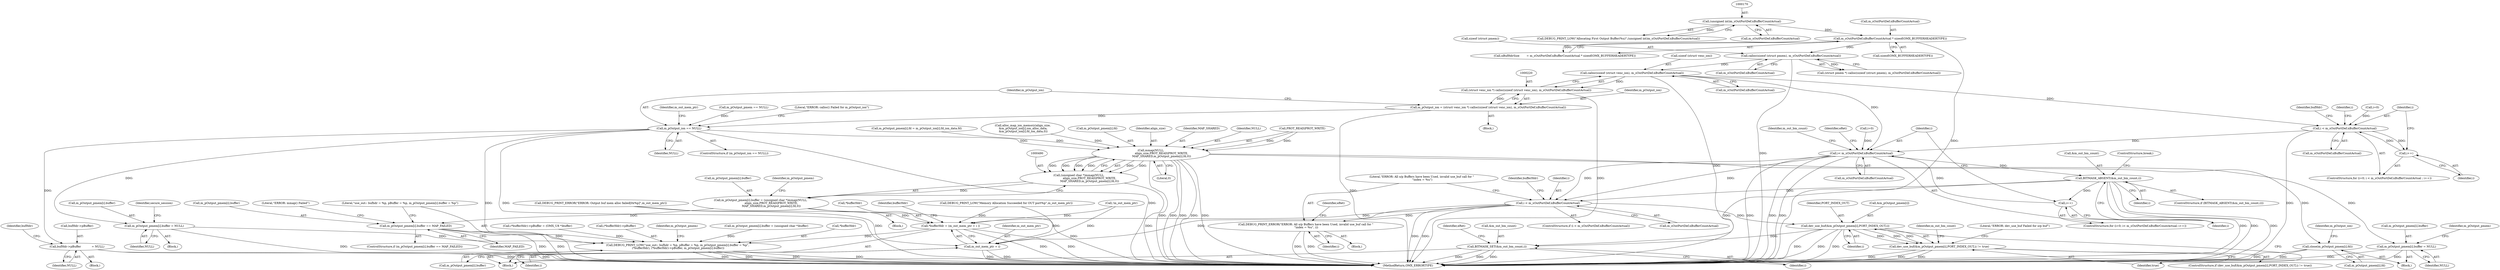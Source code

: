 digraph "0_Android_7558d03e6498e970b761aa44fff6b2c659202d95_2@API" {
"1000221" [label="(Call,calloc(sizeof (struct venc_ion), m_sOutPortDef.nBufferCountActual))"];
"1000202" [label="(Call,calloc(sizeof (struct pmem), m_sOutPortDef.nBufferCountActual))"];
"1000176" [label="(Call,m_sOutPortDef.nBufferCountActual * sizeof(OMX_BUFFERHEADERTYPE))"];
"1000169" [label="(Call,(unsigned int)m_sOutPortDef.nBufferCountActual)"];
"1000219" [label="(Call,(struct venc_ion *) calloc(sizeof (struct venc_ion), m_sOutPortDef.nBufferCountActual))"];
"1000217" [label="(Call,m_pOutput_ion = (struct venc_ion *) calloc(sizeof (struct venc_ion), m_sOutPortDef.nBufferCountActual))"];
"1000228" [label="(Call,m_pOutput_ion == NULL)"];
"1000290" [label="(Call,bufHdr->pBuffer            = NULL)"];
"1000472" [label="(Call,m_pOutput_pmem[i].buffer = NULL)"];
"1000609" [label="(Call,DEBUG_PRINT_LOW(\"use_out:: bufhdr = %p, pBuffer = %p, m_pOutput_pmem[i].buffer = %p\",\n (*bufferHdr), (*bufferHdr)->pBuffer, m_pOutput_pmem[i].buffer))"];
"1000491" [label="(Call,mmap(NULL,\n                        align_size,PROT_READ|PROT_WRITE,\n                        MAP_SHARED,m_pOutput_pmem[i].fd,0))"];
"1000489" [label="(Call,(unsigned char *)mmap(NULL,\n                        align_size,PROT_READ|PROT_WRITE,\n                        MAP_SHARED,m_pOutput_pmem[i].fd,0))"];
"1000483" [label="(Call,m_pOutput_pmem[i].buffer = (unsigned char *)mmap(NULL,\n                        align_size,PROT_READ|PROT_WRITE,\n                        MAP_SHARED,m_pOutput_pmem[i].fd,0))"];
"1000505" [label="(Call,m_pOutput_pmem[i].buffer == MAP_FAILED)"];
"1000515" [label="(Call,m_pOutput_pmem[i].buffer = NULL)"];
"1000522" [label="(Call,close(m_pOutput_pmem[i].fd))"];
"1000249" [label="(Call,i < m_sOutPortDef.nBufferCountActual)"];
"1000254" [label="(Call,i++)"];
"1000344" [label="(Call,i< m_sOutPortDef.nBufferCountActual)"];
"1000353" [label="(Call,BITMASK_ABSENT(&m_out_bm_count,i))"];
"1000349" [label="(Call,i++)"];
"1000365" [label="(Call,i < m_sOutPortDef.nBufferCountActual)"];
"1000371" [label="(Call,*bufferHdr = (m_out_mem_ptr + i ))"];
"1000374" [label="(Call,m_out_mem_ptr + i)"];
"1000624" [label="(Call,dev_use_buf(&m_pOutput_pmem[i],PORT_INDEX_OUT,i))"];
"1000623" [label="(Call,dev_use_buf(&m_pOutput_pmem[i],PORT_INDEX_OUT,i) != true)"];
"1000637" [label="(Call,BITMASK_SET(&m_out_bm_count,i))"];
"1000643" [label="(Call,DEBUG_PRINT_ERROR(\"ERROR: All o/p Buffers have been Used, invalid use_buf call for \"\n \"index = %u\", i))"];
"1000624" [label="(Call,dev_use_buf(&m_pOutput_pmem[i],PORT_INDEX_OUT,i))"];
"1000219" [label="(Call,(struct venc_ion *) calloc(sizeof (struct venc_ion), m_sOutPortDef.nBufferCountActual))"];
"1000611" [label="(Call,*bufferHdr)"];
"1000249" [label="(Call,i < m_sOutPortDef.nBufferCountActual)"];
"1000644" [label="(Literal,\"ERROR: All o/p Buffers have been Used, invalid use_buf call for \"\n \"index = %u\")"];
"1000245" [label="(ControlStructure,for (i=0; i < m_sOutPortDef.nBufferCountActual ; i++))"];
"1000478" [label="(Identifier,NULL)"];
"1000371" [label="(Call,*bufferHdr = (m_out_mem_ptr + i ))"];
"1000645" [label="(Identifier,i)"];
"1000482" [label="(Block,)"];
"1000484" [label="(Call,m_pOutput_pmem[i].buffer)"];
"1000250" [label="(Identifier,i)"];
"1000639" [label="(Identifier,m_out_bm_count)"];
"1000176" [label="(Call,m_sOutPortDef.nBufferCountActual * sizeof(OMX_BUFFERHEADERTYPE))"];
"1000498" [label="(Call,m_pOutput_pmem[i].fd)"];
"1000394" [label="(Block,)"];
"1000229" [label="(Identifier,m_pOutput_ion)"];
"1000291" [label="(Call,bufHdr->pBuffer)"];
"1000473" [label="(Call,m_pOutput_pmem[i].buffer)"];
"1000377" [label="(Call,(*bufferHdr)->pBuffer = (OMX_U8 *)buffer)"];
"1000514" [label="(Literal,\"ERROR: mmap() Failed\")"];
"1000625" [label="(Call,&m_pOutput_pmem[i])"];
"1000254" [label="(Call,i++)"];
"1000345" [label="(Identifier,i)"];
"1000504" [label="(ControlStructure,if (m_pOutput_pmem[i].buffer == MAP_FAILED))"];
"1000230" [label="(Identifier,NULL)"];
"1000366" [label="(Identifier,i)"];
"1000222" [label="(Call,sizeof (struct venc_ion))"];
"1000344" [label="(Call,i< m_sOutPortDef.nBufferCountActual)"];
"1000349" [label="(Call,i++)"];
"1000512" [label="(Block,)"];
"1000508" [label="(Identifier,m_pOutput_pmem)"];
"1000356" [label="(Identifier,i)"];
"1000380" [label="(Identifier,bufferHdr)"];
"1000228" [label="(Call,m_pOutput_ion == NULL)"];
"1000515" [label="(Call,m_pOutput_pmem[i].buffer = NULL)"];
"1000361" [label="(Identifier,eRet)"];
"1000493" [label="(Identifier,align_size)"];
"1000531" [label="(Identifier,m_pOutput_ion)"];
"1000522" [label="(Call,close(m_pOutput_pmem[i].fd))"];
"1000613" [label="(Call,(*bufferHdr)->pBuffer)"];
"1000497" [label="(Identifier,MAP_SHARED)"];
"1000627" [label="(Identifier,m_pOutput_pmem)"];
"1000374" [label="(Call,m_out_mem_ptr + i)"];
"1000629" [label="(Identifier,PORT_INDEX_OUT)"];
"1000340" [label="(ControlStructure,for (i=0; i< m_sOutPortDef.nBufferCountActual; i++))"];
"1000373" [label="(Identifier,bufferHdr)"];
"1000294" [label="(Identifier,NULL)"];
"1000177" [label="(Call,m_sOutPortDef.nBufferCountActual)"];
"1000376" [label="(Identifier,i)"];
"1000203" [label="(Call,sizeof (struct pmem))"];
"1000647" [label="(Identifier,eRet)"];
"1000367" [label="(Call,m_sOutPortDef.nBufferCountActual)"];
"1000167" [label="(Call,DEBUG_PRINT_LOW(\"Allocating First Output Buffer(%u)\",(unsigned int)m_sOutPortDef.nBufferCountActual))"];
"1000205" [label="(Call,m_sOutPortDef.nBufferCountActual)"];
"1000290" [label="(Call,bufHdr->pBuffer            = NULL)"];
"1000364" [label="(ControlStructure,if (i < m_sOutPortDef.nBufferCountActual))"];
"1000174" [label="(Call,nBufHdrSize        = m_sOutPortDef.nBufferCountActual * sizeof(OMX_BUFFERHEADERTYPE))"];
"1000617" [label="(Call,m_pOutput_pmem[i].buffer)"];
"1000523" [label="(Call,m_pOutput_pmem[i].fd)"];
"1000503" [label="(Literal,0)"];
"1000350" [label="(Identifier,i)"];
"1000346" [label="(Call,m_sOutPortDef.nBufferCountActual)"];
"1000233" [label="(Literal,\"ERROR: calloc() Failed for m_pOutput_ion\")"];
"1000375" [label="(Identifier,m_out_mem_ptr)"];
"1000259" [label="(Identifier,bufHdr)"];
"1000221" [label="(Call,calloc(sizeof (struct venc_ion), m_sOutPortDef.nBufferCountActual))"];
"1000643" [label="(Call,DEBUG_PRINT_ERROR(\"ERROR: All o/p Buffers have been Used, invalid use_buf call for \"\n \"index = %u\", i))"];
"1000237" [label="(Identifier,m_out_mem_ptr)"];
"1000483" [label="(Call,m_pOutput_pmem[i].buffer = (unsigned char *)mmap(NULL,\n                        align_size,PROT_READ|PROT_WRITE,\n                        MAP_SHARED,m_pOutput_pmem[i].fd,0))"];
"1000342" [label="(Identifier,i)"];
"1000634" [label="(Literal,\"ERROR: dev_use_buf Failed for o/p buf\")"];
"1000251" [label="(Call,m_sOutPortDef.nBufferCountActual)"];
"1000217" [label="(Call,m_pOutput_ion = (struct venc_ion *) calloc(sizeof (struct venc_ion), m_sOutPortDef.nBufferCountActual))"];
"1000354" [label="(Call,&m_out_bm_count)"];
"1000630" [label="(Identifier,i)"];
"1000224" [label="(Call,m_sOutPortDef.nBufferCountActual)"];
"1000157" [label="(Call,!m_out_mem_ptr)"];
"1000589" [label="(Call,m_pOutput_pmem[i].buffer = (unsigned char *)buffer)"];
"1000492" [label="(Identifier,NULL)"];
"1000494" [label="(Call,PROT_READ|PROT_WRITE)"];
"1000370" [label="(Block,)"];
"1000352" [label="(ControlStructure,if (BITMASK_ABSENT(&m_out_bm_count,i)))"];
"1000651" [label="(MethodReturn,OMX_ERRORTYPE)"];
"1000481" [label="(Identifier,secure_session)"];
"1000609" [label="(Call,DEBUG_PRINT_LOW(\"use_out:: bufhdr = %p, pBuffer = %p, m_pOutput_pmem[i].buffer = %p\",\n (*bufferHdr), (*bufferHdr)->pBuffer, m_pOutput_pmem[i].buffer))"];
"1000622" [label="(ControlStructure,if (dev_use_buf(&m_pOutput_pmem[i],PORT_INDEX_OUT,i) != true))"];
"1000169" [label="(Call,(unsigned int)m_sOutPortDef.nBufferCountActual)"];
"1000642" [label="(Block,)"];
"1000209" [label="(Call,m_pOutput_pmem == NULL)"];
"1000256" [label="(Block,)"];
"1000296" [label="(Identifier,bufHdr)"];
"1000358" [label="(ControlStructure,break;)"];
"1000200" [label="(Call,(struct pmem *) calloc(sizeof (struct pmem), m_sOutPortDef.nBufferCountActual))"];
"1000472" [label="(Call,m_pOutput_pmem[i].buffer = NULL)"];
"1000159" [label="(Block,)"];
"1000443" [label="(Call,m_pOutput_pmem[i].fd = m_pOutput_ion[i].fd_ion_data.fd)"];
"1000650" [label="(Identifier,eRet)"];
"1000218" [label="(Identifier,m_pOutput_ion)"];
"1000180" [label="(Call,sizeof(OMX_BUFFERHEADERTYPE))"];
"1000638" [label="(Call,&m_out_bm_count)"];
"1000202" [label="(Call,calloc(sizeof (struct pmem), m_sOutPortDef.nBufferCountActual))"];
"1000246" [label="(Call,i=0)"];
"1000491" [label="(Call,mmap(NULL,\n                        align_size,PROT_READ|PROT_WRITE,\n                        MAP_SHARED,m_pOutput_pmem[i].fd,0))"];
"1000623" [label="(Call,dev_use_buf(&m_pOutput_pmem[i],PORT_INDEX_OUT,i) != true)"];
"1000365" [label="(Call,i < m_sOutPortDef.nBufferCountActual)"];
"1000415" [label="(Call,alloc_map_ion_memory(align_size,\n &m_pOutput_ion[i].ion_alloc_data,\n &m_pOutput_ion[i].fd_ion_data,0))"];
"1000506" [label="(Call,m_pOutput_pmem[i].buffer)"];
"1000334" [label="(Call,DEBUG_PRINT_ERROR(\"ERROR: Output buf mem alloc failed[0x%p]\",m_out_mem_ptr))"];
"1000525" [label="(Identifier,m_pOutput_pmem)"];
"1000516" [label="(Call,m_pOutput_pmem[i].buffer)"];
"1000489" [label="(Call,(unsigned char *)mmap(NULL,\n                        align_size,PROT_READ|PROT_WRITE,\n                        MAP_SHARED,m_pOutput_pmem[i].fd,0))"];
"1000242" [label="(Call,DEBUG_PRINT_LOW(\"Memory Allocation Succeeded for OUT port%p\",m_out_mem_ptr))"];
"1000511" [label="(Identifier,MAP_FAILED)"];
"1000372" [label="(Call,*bufferHdr)"];
"1000341" [label="(Call,i=0)"];
"1000631" [label="(Identifier,true)"];
"1000637" [label="(Call,BITMASK_SET(&m_out_bm_count,i))"];
"1000227" [label="(ControlStructure,if (m_pOutput_ion == NULL))"];
"1000355" [label="(Identifier,m_out_bm_count)"];
"1000505" [label="(Call,m_pOutput_pmem[i].buffer == MAP_FAILED)"];
"1000353" [label="(Call,BITMASK_ABSENT(&m_out_bm_count,i))"];
"1000521" [label="(Identifier,NULL)"];
"1000640" [label="(Identifier,i)"];
"1000171" [label="(Call,m_sOutPortDef.nBufferCountActual)"];
"1000610" [label="(Literal,\"use_out:: bufhdr = %p, pBuffer = %p, m_pOutput_pmem[i].buffer = %p\")"];
"1000255" [label="(Identifier,i)"];
"1000221" -> "1000219"  [label="AST: "];
"1000221" -> "1000224"  [label="CFG: "];
"1000222" -> "1000221"  [label="AST: "];
"1000224" -> "1000221"  [label="AST: "];
"1000219" -> "1000221"  [label="CFG: "];
"1000221" -> "1000651"  [label="DDG: "];
"1000221" -> "1000219"  [label="DDG: "];
"1000202" -> "1000221"  [label="DDG: "];
"1000221" -> "1000249"  [label="DDG: "];
"1000221" -> "1000344"  [label="DDG: "];
"1000202" -> "1000200"  [label="AST: "];
"1000202" -> "1000205"  [label="CFG: "];
"1000203" -> "1000202"  [label="AST: "];
"1000205" -> "1000202"  [label="AST: "];
"1000200" -> "1000202"  [label="CFG: "];
"1000202" -> "1000651"  [label="DDG: "];
"1000202" -> "1000200"  [label="DDG: "];
"1000176" -> "1000202"  [label="DDG: "];
"1000176" -> "1000174"  [label="AST: "];
"1000176" -> "1000180"  [label="CFG: "];
"1000177" -> "1000176"  [label="AST: "];
"1000180" -> "1000176"  [label="AST: "];
"1000174" -> "1000176"  [label="CFG: "];
"1000176" -> "1000651"  [label="DDG: "];
"1000176" -> "1000174"  [label="DDG: "];
"1000169" -> "1000176"  [label="DDG: "];
"1000169" -> "1000167"  [label="AST: "];
"1000169" -> "1000171"  [label="CFG: "];
"1000170" -> "1000169"  [label="AST: "];
"1000171" -> "1000169"  [label="AST: "];
"1000167" -> "1000169"  [label="CFG: "];
"1000169" -> "1000167"  [label="DDG: "];
"1000219" -> "1000217"  [label="AST: "];
"1000220" -> "1000219"  [label="AST: "];
"1000217" -> "1000219"  [label="CFG: "];
"1000219" -> "1000651"  [label="DDG: "];
"1000219" -> "1000217"  [label="DDG: "];
"1000217" -> "1000159"  [label="AST: "];
"1000218" -> "1000217"  [label="AST: "];
"1000229" -> "1000217"  [label="CFG: "];
"1000217" -> "1000651"  [label="DDG: "];
"1000217" -> "1000228"  [label="DDG: "];
"1000228" -> "1000227"  [label="AST: "];
"1000228" -> "1000230"  [label="CFG: "];
"1000229" -> "1000228"  [label="AST: "];
"1000230" -> "1000228"  [label="AST: "];
"1000233" -> "1000228"  [label="CFG: "];
"1000237" -> "1000228"  [label="CFG: "];
"1000228" -> "1000651"  [label="DDG: "];
"1000228" -> "1000651"  [label="DDG: "];
"1000228" -> "1000651"  [label="DDG: "];
"1000209" -> "1000228"  [label="DDG: "];
"1000228" -> "1000290"  [label="DDG: "];
"1000228" -> "1000472"  [label="DDG: "];
"1000228" -> "1000491"  [label="DDG: "];
"1000290" -> "1000256"  [label="AST: "];
"1000290" -> "1000294"  [label="CFG: "];
"1000291" -> "1000290"  [label="AST: "];
"1000294" -> "1000290"  [label="AST: "];
"1000296" -> "1000290"  [label="CFG: "];
"1000290" -> "1000651"  [label="DDG: "];
"1000290" -> "1000651"  [label="DDG: "];
"1000472" -> "1000394"  [label="AST: "];
"1000472" -> "1000478"  [label="CFG: "];
"1000473" -> "1000472"  [label="AST: "];
"1000478" -> "1000472"  [label="AST: "];
"1000481" -> "1000472"  [label="CFG: "];
"1000472" -> "1000651"  [label="DDG: "];
"1000472" -> "1000609"  [label="DDG: "];
"1000609" -> "1000370"  [label="AST: "];
"1000609" -> "1000617"  [label="CFG: "];
"1000610" -> "1000609"  [label="AST: "];
"1000611" -> "1000609"  [label="AST: "];
"1000613" -> "1000609"  [label="AST: "];
"1000617" -> "1000609"  [label="AST: "];
"1000627" -> "1000609"  [label="CFG: "];
"1000609" -> "1000651"  [label="DDG: "];
"1000609" -> "1000651"  [label="DDG: "];
"1000609" -> "1000651"  [label="DDG: "];
"1000609" -> "1000651"  [label="DDG: "];
"1000371" -> "1000609"  [label="DDG: "];
"1000377" -> "1000609"  [label="DDG: "];
"1000505" -> "1000609"  [label="DDG: "];
"1000589" -> "1000609"  [label="DDG: "];
"1000491" -> "1000489"  [label="AST: "];
"1000491" -> "1000503"  [label="CFG: "];
"1000492" -> "1000491"  [label="AST: "];
"1000493" -> "1000491"  [label="AST: "];
"1000494" -> "1000491"  [label="AST: "];
"1000497" -> "1000491"  [label="AST: "];
"1000498" -> "1000491"  [label="AST: "];
"1000503" -> "1000491"  [label="AST: "];
"1000489" -> "1000491"  [label="CFG: "];
"1000491" -> "1000651"  [label="DDG: "];
"1000491" -> "1000651"  [label="DDG: "];
"1000491" -> "1000651"  [label="DDG: "];
"1000491" -> "1000651"  [label="DDG: "];
"1000491" -> "1000651"  [label="DDG: "];
"1000491" -> "1000489"  [label="DDG: "];
"1000491" -> "1000489"  [label="DDG: "];
"1000491" -> "1000489"  [label="DDG: "];
"1000491" -> "1000489"  [label="DDG: "];
"1000491" -> "1000489"  [label="DDG: "];
"1000491" -> "1000489"  [label="DDG: "];
"1000415" -> "1000491"  [label="DDG: "];
"1000494" -> "1000491"  [label="DDG: "];
"1000494" -> "1000491"  [label="DDG: "];
"1000443" -> "1000491"  [label="DDG: "];
"1000491" -> "1000515"  [label="DDG: "];
"1000491" -> "1000522"  [label="DDG: "];
"1000489" -> "1000483"  [label="AST: "];
"1000490" -> "1000489"  [label="AST: "];
"1000483" -> "1000489"  [label="CFG: "];
"1000489" -> "1000651"  [label="DDG: "];
"1000489" -> "1000483"  [label="DDG: "];
"1000483" -> "1000482"  [label="AST: "];
"1000484" -> "1000483"  [label="AST: "];
"1000508" -> "1000483"  [label="CFG: "];
"1000483" -> "1000651"  [label="DDG: "];
"1000483" -> "1000505"  [label="DDG: "];
"1000505" -> "1000504"  [label="AST: "];
"1000505" -> "1000511"  [label="CFG: "];
"1000506" -> "1000505"  [label="AST: "];
"1000511" -> "1000505"  [label="AST: "];
"1000514" -> "1000505"  [label="CFG: "];
"1000610" -> "1000505"  [label="CFG: "];
"1000505" -> "1000651"  [label="DDG: "];
"1000505" -> "1000651"  [label="DDG: "];
"1000515" -> "1000512"  [label="AST: "];
"1000515" -> "1000521"  [label="CFG: "];
"1000516" -> "1000515"  [label="AST: "];
"1000521" -> "1000515"  [label="AST: "];
"1000525" -> "1000515"  [label="CFG: "];
"1000515" -> "1000651"  [label="DDG: "];
"1000515" -> "1000651"  [label="DDG: "];
"1000522" -> "1000512"  [label="AST: "];
"1000522" -> "1000523"  [label="CFG: "];
"1000523" -> "1000522"  [label="AST: "];
"1000531" -> "1000522"  [label="CFG: "];
"1000522" -> "1000651"  [label="DDG: "];
"1000522" -> "1000651"  [label="DDG: "];
"1000249" -> "1000245"  [label="AST: "];
"1000249" -> "1000251"  [label="CFG: "];
"1000250" -> "1000249"  [label="AST: "];
"1000251" -> "1000249"  [label="AST: "];
"1000259" -> "1000249"  [label="CFG: "];
"1000342" -> "1000249"  [label="CFG: "];
"1000249" -> "1000651"  [label="DDG: "];
"1000254" -> "1000249"  [label="DDG: "];
"1000246" -> "1000249"  [label="DDG: "];
"1000249" -> "1000254"  [label="DDG: "];
"1000249" -> "1000344"  [label="DDG: "];
"1000254" -> "1000245"  [label="AST: "];
"1000254" -> "1000255"  [label="CFG: "];
"1000255" -> "1000254"  [label="AST: "];
"1000250" -> "1000254"  [label="CFG: "];
"1000344" -> "1000340"  [label="AST: "];
"1000344" -> "1000346"  [label="CFG: "];
"1000345" -> "1000344"  [label="AST: "];
"1000346" -> "1000344"  [label="AST: "];
"1000355" -> "1000344"  [label="CFG: "];
"1000361" -> "1000344"  [label="CFG: "];
"1000344" -> "1000651"  [label="DDG: "];
"1000344" -> "1000651"  [label="DDG: "];
"1000344" -> "1000651"  [label="DDG: "];
"1000341" -> "1000344"  [label="DDG: "];
"1000349" -> "1000344"  [label="DDG: "];
"1000344" -> "1000353"  [label="DDG: "];
"1000344" -> "1000365"  [label="DDG: "];
"1000344" -> "1000365"  [label="DDG: "];
"1000353" -> "1000352"  [label="AST: "];
"1000353" -> "1000356"  [label="CFG: "];
"1000354" -> "1000353"  [label="AST: "];
"1000356" -> "1000353"  [label="AST: "];
"1000358" -> "1000353"  [label="CFG: "];
"1000350" -> "1000353"  [label="CFG: "];
"1000353" -> "1000651"  [label="DDG: "];
"1000353" -> "1000651"  [label="DDG: "];
"1000353" -> "1000651"  [label="DDG: "];
"1000353" -> "1000349"  [label="DDG: "];
"1000353" -> "1000365"  [label="DDG: "];
"1000353" -> "1000637"  [label="DDG: "];
"1000349" -> "1000340"  [label="AST: "];
"1000349" -> "1000350"  [label="CFG: "];
"1000350" -> "1000349"  [label="AST: "];
"1000345" -> "1000349"  [label="CFG: "];
"1000365" -> "1000364"  [label="AST: "];
"1000365" -> "1000367"  [label="CFG: "];
"1000366" -> "1000365"  [label="AST: "];
"1000367" -> "1000365"  [label="AST: "];
"1000373" -> "1000365"  [label="CFG: "];
"1000644" -> "1000365"  [label="CFG: "];
"1000365" -> "1000651"  [label="DDG: "];
"1000365" -> "1000651"  [label="DDG: "];
"1000365" -> "1000371"  [label="DDG: "];
"1000365" -> "1000374"  [label="DDG: "];
"1000365" -> "1000624"  [label="DDG: "];
"1000365" -> "1000643"  [label="DDG: "];
"1000371" -> "1000370"  [label="AST: "];
"1000371" -> "1000374"  [label="CFG: "];
"1000372" -> "1000371"  [label="AST: "];
"1000374" -> "1000371"  [label="AST: "];
"1000380" -> "1000371"  [label="CFG: "];
"1000371" -> "1000651"  [label="DDG: "];
"1000371" -> "1000651"  [label="DDG: "];
"1000334" -> "1000371"  [label="DDG: "];
"1000157" -> "1000371"  [label="DDG: "];
"1000242" -> "1000371"  [label="DDG: "];
"1000374" -> "1000376"  [label="CFG: "];
"1000375" -> "1000374"  [label="AST: "];
"1000376" -> "1000374"  [label="AST: "];
"1000374" -> "1000651"  [label="DDG: "];
"1000374" -> "1000651"  [label="DDG: "];
"1000334" -> "1000374"  [label="DDG: "];
"1000157" -> "1000374"  [label="DDG: "];
"1000242" -> "1000374"  [label="DDG: "];
"1000624" -> "1000623"  [label="AST: "];
"1000624" -> "1000630"  [label="CFG: "];
"1000625" -> "1000624"  [label="AST: "];
"1000629" -> "1000624"  [label="AST: "];
"1000630" -> "1000624"  [label="AST: "];
"1000631" -> "1000624"  [label="CFG: "];
"1000624" -> "1000651"  [label="DDG: "];
"1000624" -> "1000651"  [label="DDG: "];
"1000624" -> "1000651"  [label="DDG: "];
"1000624" -> "1000623"  [label="DDG: "];
"1000624" -> "1000623"  [label="DDG: "];
"1000624" -> "1000623"  [label="DDG: "];
"1000624" -> "1000637"  [label="DDG: "];
"1000623" -> "1000622"  [label="AST: "];
"1000623" -> "1000631"  [label="CFG: "];
"1000631" -> "1000623"  [label="AST: "];
"1000634" -> "1000623"  [label="CFG: "];
"1000639" -> "1000623"  [label="CFG: "];
"1000623" -> "1000651"  [label="DDG: "];
"1000623" -> "1000651"  [label="DDG: "];
"1000623" -> "1000651"  [label="DDG: "];
"1000637" -> "1000370"  [label="AST: "];
"1000637" -> "1000640"  [label="CFG: "];
"1000638" -> "1000637"  [label="AST: "];
"1000640" -> "1000637"  [label="AST: "];
"1000650" -> "1000637"  [label="CFG: "];
"1000637" -> "1000651"  [label="DDG: "];
"1000637" -> "1000651"  [label="DDG: "];
"1000637" -> "1000651"  [label="DDG: "];
"1000643" -> "1000642"  [label="AST: "];
"1000643" -> "1000645"  [label="CFG: "];
"1000644" -> "1000643"  [label="AST: "];
"1000645" -> "1000643"  [label="AST: "];
"1000647" -> "1000643"  [label="CFG: "];
"1000643" -> "1000651"  [label="DDG: "];
"1000643" -> "1000651"  [label="DDG: "];
}
